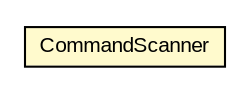 #!/usr/local/bin/dot
#
# Class diagram 
# Generated by UMLGraph version R5_6 (http://www.umlgraph.org/)
#

digraph G {
	edge [fontname="arial",fontsize=10,labelfontname="arial",labelfontsize=10];
	node [fontname="arial",fontsize=10,shape=plaintext];
	nodesep=0.25;
	ranksep=0.5;
	// org.thoughtworks.sales.stage1.ui.CommandScanner
	c12792 [label=<<table title="org.thoughtworks.sales.stage1.ui.CommandScanner" border="0" cellborder="1" cellspacing="0" cellpadding="2" port="p" bgcolor="lemonChiffon" href="./CommandScanner.html">
		<tr><td><table border="0" cellspacing="0" cellpadding="1">
<tr><td align="center" balign="center"> CommandScanner </td></tr>
		</table></td></tr>
		</table>>, URL="./CommandScanner.html", fontname="arial", fontcolor="black", fontsize=10.0];
}


